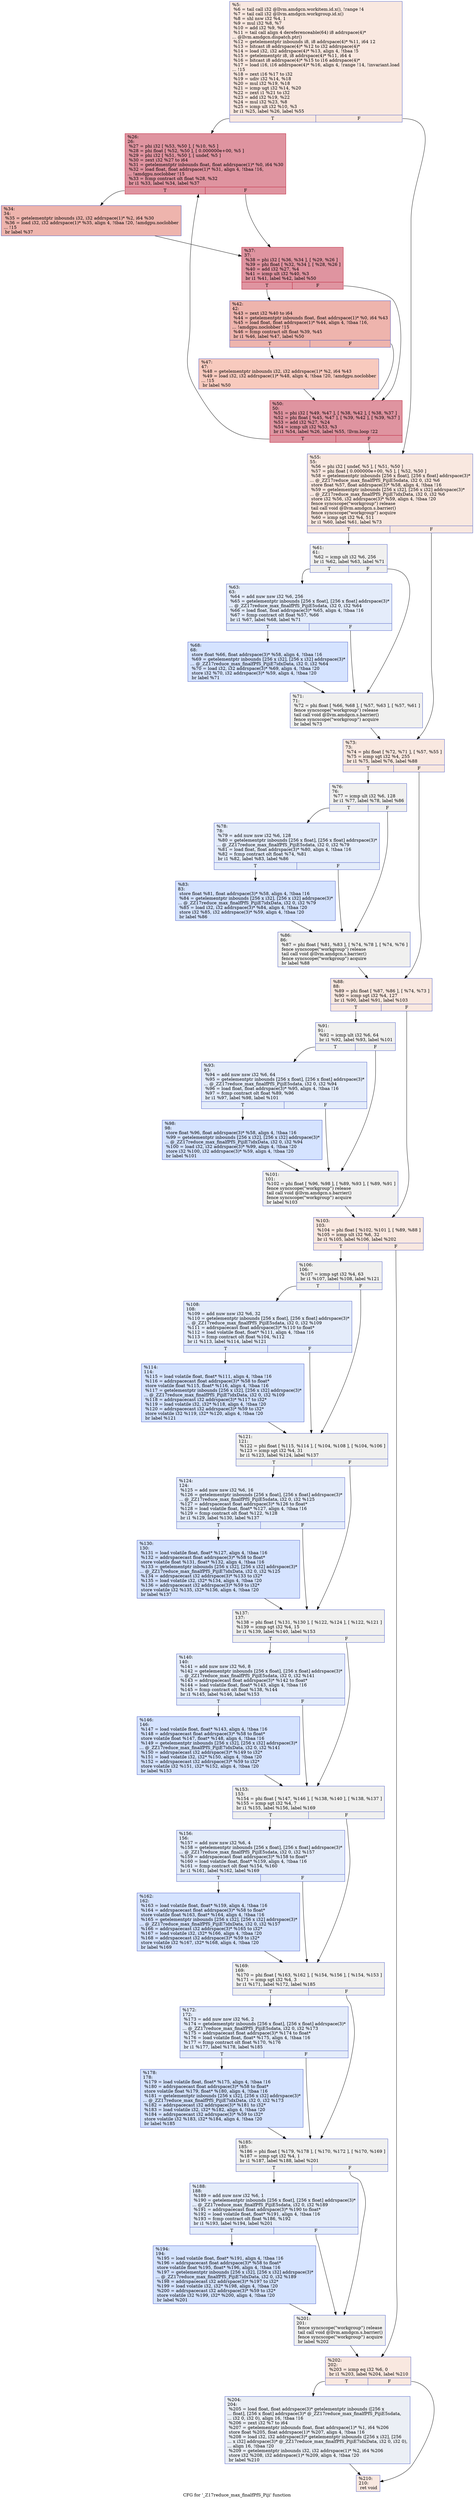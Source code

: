 digraph "CFG for '_Z17reduce_max_finalfPfS_Piji' function" {
	label="CFG for '_Z17reduce_max_finalfPfS_Piji' function";

	Node0x4671080 [shape=record,color="#3d50c3ff", style=filled, fillcolor="#f1ccb870",label="{%5:\l  %6 = tail call i32 @llvm.amdgcn.workitem.id.x(), !range !4\l  %7 = tail call i32 @llvm.amdgcn.workgroup.id.x()\l  %8 = shl nsw i32 %4, 1\l  %9 = mul i32 %8, %7\l  %10 = add i32 %9, %6\l  %11 = tail call align 4 dereferenceable(64) i8 addrspace(4)*\l... @llvm.amdgcn.dispatch.ptr()\l  %12 = getelementptr inbounds i8, i8 addrspace(4)* %11, i64 12\l  %13 = bitcast i8 addrspace(4)* %12 to i32 addrspace(4)*\l  %14 = load i32, i32 addrspace(4)* %13, align 4, !tbaa !5\l  %15 = getelementptr i8, i8 addrspace(4)* %11, i64 4\l  %16 = bitcast i8 addrspace(4)* %15 to i16 addrspace(4)*\l  %17 = load i16, i16 addrspace(4)* %16, align 4, !range !14, !invariant.load\l... !15\l  %18 = zext i16 %17 to i32\l  %19 = udiv i32 %14, %18\l  %20 = mul i32 %19, %18\l  %21 = icmp ugt i32 %14, %20\l  %22 = zext i1 %21 to i32\l  %23 = add i32 %19, %22\l  %24 = mul i32 %23, %8\l  %25 = icmp ult i32 %10, %3\l  br i1 %25, label %26, label %55\l|{<s0>T|<s1>F}}"];
	Node0x4671080:s0 -> Node0x4673700;
	Node0x4671080:s1 -> Node0x4673790;
	Node0x4673700 [shape=record,color="#b70d28ff", style=filled, fillcolor="#b70d2870",label="{%26:\l26:                                               \l  %27 = phi i32 [ %53, %50 ], [ %10, %5 ]\l  %28 = phi float [ %52, %50 ], [ 0.000000e+00, %5 ]\l  %29 = phi i32 [ %51, %50 ], [ undef, %5 ]\l  %30 = zext i32 %27 to i64\l  %31 = getelementptr inbounds float, float addrspace(1)* %0, i64 %30\l  %32 = load float, float addrspace(1)* %31, align 4, !tbaa !16,\l... !amdgpu.noclobber !15\l  %33 = fcmp contract olt float %28, %32\l  br i1 %33, label %34, label %37\l|{<s0>T|<s1>F}}"];
	Node0x4673700:s0 -> Node0x4672f10;
	Node0x4673700:s1 -> Node0x4675200;
	Node0x4672f10 [shape=record,color="#3d50c3ff", style=filled, fillcolor="#d8564670",label="{%34:\l34:                                               \l  %35 = getelementptr inbounds i32, i32 addrspace(1)* %2, i64 %30\l  %36 = load i32, i32 addrspace(1)* %35, align 4, !tbaa !20, !amdgpu.noclobber\l... !15\l  br label %37\l}"];
	Node0x4672f10 -> Node0x4675200;
	Node0x4675200 [shape=record,color="#b70d28ff", style=filled, fillcolor="#b70d2870",label="{%37:\l37:                                               \l  %38 = phi i32 [ %36, %34 ], [ %29, %26 ]\l  %39 = phi float [ %32, %34 ], [ %28, %26 ]\l  %40 = add i32 %27, %4\l  %41 = icmp ult i32 %40, %3\l  br i1 %41, label %42, label %50\l|{<s0>T|<s1>F}}"];
	Node0x4675200:s0 -> Node0x4675880;
	Node0x4675200:s1 -> Node0x46738d0;
	Node0x4675880 [shape=record,color="#3d50c3ff", style=filled, fillcolor="#d8564670",label="{%42:\l42:                                               \l  %43 = zext i32 %40 to i64\l  %44 = getelementptr inbounds float, float addrspace(1)* %0, i64 %43\l  %45 = load float, float addrspace(1)* %44, align 4, !tbaa !16,\l... !amdgpu.noclobber !15\l  %46 = fcmp contract olt float %39, %45\l  br i1 %46, label %47, label %50\l|{<s0>T|<s1>F}}"];
	Node0x4675880:s0 -> Node0x46761a0;
	Node0x4675880:s1 -> Node0x46738d0;
	Node0x46761a0 [shape=record,color="#3d50c3ff", style=filled, fillcolor="#ef886b70",label="{%47:\l47:                                               \l  %48 = getelementptr inbounds i32, i32 addrspace(1)* %2, i64 %43\l  %49 = load i32, i32 addrspace(1)* %48, align 4, !tbaa !20, !amdgpu.noclobber\l... !15\l  br label %50\l}"];
	Node0x46761a0 -> Node0x46738d0;
	Node0x46738d0 [shape=record,color="#b70d28ff", style=filled, fillcolor="#b70d2870",label="{%50:\l50:                                               \l  %51 = phi i32 [ %49, %47 ], [ %38, %42 ], [ %38, %37 ]\l  %52 = phi float [ %45, %47 ], [ %39, %42 ], [ %39, %37 ]\l  %53 = add i32 %27, %24\l  %54 = icmp ult i32 %53, %3\l  br i1 %54, label %26, label %55, !llvm.loop !22\l|{<s0>T|<s1>F}}"];
	Node0x46738d0:s0 -> Node0x4673700;
	Node0x46738d0:s1 -> Node0x4673790;
	Node0x4673790 [shape=record,color="#3d50c3ff", style=filled, fillcolor="#f1ccb870",label="{%55:\l55:                                               \l  %56 = phi i32 [ undef, %5 ], [ %51, %50 ]\l  %57 = phi float [ 0.000000e+00, %5 ], [ %52, %50 ]\l  %58 = getelementptr inbounds [256 x float], [256 x float] addrspace(3)*\l... @_ZZ17reduce_max_finalfPfS_PijiE5sdata, i32 0, i32 %6\l  store float %57, float addrspace(3)* %58, align 4, !tbaa !16\l  %59 = getelementptr inbounds [256 x i32], [256 x i32] addrspace(3)*\l... @_ZZ17reduce_max_finalfPfS_PijiE7idxData, i32 0, i32 %6\l  store i32 %56, i32 addrspace(3)* %59, align 4, !tbaa !20\l  fence syncscope(\"workgroup\") release\l  tail call void @llvm.amdgcn.s.barrier()\l  fence syncscope(\"workgroup\") acquire\l  %60 = icmp sgt i32 %4, 511\l  br i1 %60, label %61, label %73\l|{<s0>T|<s1>F}}"];
	Node0x4673790:s0 -> Node0x4677590;
	Node0x4673790:s1 -> Node0x46775e0;
	Node0x4677590 [shape=record,color="#3d50c3ff", style=filled, fillcolor="#dedcdb70",label="{%61:\l61:                                               \l  %62 = icmp ult i32 %6, 256\l  br i1 %62, label %63, label %71\l|{<s0>T|<s1>F}}"];
	Node0x4677590:s0 -> Node0x46777a0;
	Node0x4677590:s1 -> Node0x46777f0;
	Node0x46777a0 [shape=record,color="#3d50c3ff", style=filled, fillcolor="#c1d4f470",label="{%63:\l63:                                               \l  %64 = add nuw nsw i32 %6, 256\l  %65 = getelementptr inbounds [256 x float], [256 x float] addrspace(3)*\l... @_ZZ17reduce_max_finalfPfS_PijiE5sdata, i32 0, i32 %64\l  %66 = load float, float addrspace(3)* %65, align 4, !tbaa !16\l  %67 = fcmp contract olt float %57, %66\l  br i1 %67, label %68, label %71\l|{<s0>T|<s1>F}}"];
	Node0x46777a0:s0 -> Node0x4675000;
	Node0x46777a0:s1 -> Node0x46777f0;
	Node0x4675000 [shape=record,color="#3d50c3ff", style=filled, fillcolor="#a1c0ff70",label="{%68:\l68:                                               \l  store float %66, float addrspace(3)* %58, align 4, !tbaa !16\l  %69 = getelementptr inbounds [256 x i32], [256 x i32] addrspace(3)*\l... @_ZZ17reduce_max_finalfPfS_PijiE7idxData, i32 0, i32 %64\l  %70 = load i32, i32 addrspace(3)* %69, align 4, !tbaa !20\l  store i32 %70, i32 addrspace(3)* %59, align 4, !tbaa !20\l  br label %71\l}"];
	Node0x4675000 -> Node0x46777f0;
	Node0x46777f0 [shape=record,color="#3d50c3ff", style=filled, fillcolor="#dedcdb70",label="{%71:\l71:                                               \l  %72 = phi float [ %66, %68 ], [ %57, %63 ], [ %57, %61 ]\l  fence syncscope(\"workgroup\") release\l  tail call void @llvm.amdgcn.s.barrier()\l  fence syncscope(\"workgroup\") acquire\l  br label %73\l}"];
	Node0x46777f0 -> Node0x46775e0;
	Node0x46775e0 [shape=record,color="#3d50c3ff", style=filled, fillcolor="#f1ccb870",label="{%73:\l73:                                               \l  %74 = phi float [ %72, %71 ], [ %57, %55 ]\l  %75 = icmp sgt i32 %4, 255\l  br i1 %75, label %76, label %88\l|{<s0>T|<s1>F}}"];
	Node0x46775e0:s0 -> Node0x46785e0;
	Node0x46775e0:s1 -> Node0x4678630;
	Node0x46785e0 [shape=record,color="#3d50c3ff", style=filled, fillcolor="#dedcdb70",label="{%76:\l76:                                               \l  %77 = icmp ult i32 %6, 128\l  br i1 %77, label %78, label %86\l|{<s0>T|<s1>F}}"];
	Node0x46785e0:s0 -> Node0x46787c0;
	Node0x46785e0:s1 -> Node0x4678810;
	Node0x46787c0 [shape=record,color="#3d50c3ff", style=filled, fillcolor="#c1d4f470",label="{%78:\l78:                                               \l  %79 = add nuw nsw i32 %6, 128\l  %80 = getelementptr inbounds [256 x float], [256 x float] addrspace(3)*\l... @_ZZ17reduce_max_finalfPfS_PijiE5sdata, i32 0, i32 %79\l  %81 = load float, float addrspace(3)* %80, align 4, !tbaa !16\l  %82 = fcmp contract olt float %74, %81\l  br i1 %82, label %83, label %86\l|{<s0>T|<s1>F}}"];
	Node0x46787c0:s0 -> Node0x46789a0;
	Node0x46787c0:s1 -> Node0x4678810;
	Node0x46789a0 [shape=record,color="#3d50c3ff", style=filled, fillcolor="#a1c0ff70",label="{%83:\l83:                                               \l  store float %81, float addrspace(3)* %58, align 4, !tbaa !16\l  %84 = getelementptr inbounds [256 x i32], [256 x i32] addrspace(3)*\l... @_ZZ17reduce_max_finalfPfS_PijiE7idxData, i32 0, i32 %79\l  %85 = load i32, i32 addrspace(3)* %84, align 4, !tbaa !20\l  store i32 %85, i32 addrspace(3)* %59, align 4, !tbaa !20\l  br label %86\l}"];
	Node0x46789a0 -> Node0x4678810;
	Node0x4678810 [shape=record,color="#3d50c3ff", style=filled, fillcolor="#dedcdb70",label="{%86:\l86:                                               \l  %87 = phi float [ %81, %83 ], [ %74, %78 ], [ %74, %76 ]\l  fence syncscope(\"workgroup\") release\l  tail call void @llvm.amdgcn.s.barrier()\l  fence syncscope(\"workgroup\") acquire\l  br label %88\l}"];
	Node0x4678810 -> Node0x4678630;
	Node0x4678630 [shape=record,color="#3d50c3ff", style=filled, fillcolor="#f1ccb870",label="{%88:\l88:                                               \l  %89 = phi float [ %87, %86 ], [ %74, %73 ]\l  %90 = icmp sgt i32 %4, 127\l  br i1 %90, label %91, label %103\l|{<s0>T|<s1>F}}"];
	Node0x4678630:s0 -> Node0x4679340;
	Node0x4678630:s1 -> Node0x4679390;
	Node0x4679340 [shape=record,color="#3d50c3ff", style=filled, fillcolor="#dedcdb70",label="{%91:\l91:                                               \l  %92 = icmp ult i32 %6, 64\l  br i1 %92, label %93, label %101\l|{<s0>T|<s1>F}}"];
	Node0x4679340:s0 -> Node0x4679550;
	Node0x4679340:s1 -> Node0x46795a0;
	Node0x4679550 [shape=record,color="#3d50c3ff", style=filled, fillcolor="#c1d4f470",label="{%93:\l93:                                               \l  %94 = add nuw nsw i32 %6, 64\l  %95 = getelementptr inbounds [256 x float], [256 x float] addrspace(3)*\l... @_ZZ17reduce_max_finalfPfS_PijiE5sdata, i32 0, i32 %94\l  %96 = load float, float addrspace(3)* %95, align 4, !tbaa !16\l  %97 = fcmp contract olt float %89, %96\l  br i1 %97, label %98, label %101\l|{<s0>T|<s1>F}}"];
	Node0x4679550:s0 -> Node0x4679730;
	Node0x4679550:s1 -> Node0x46795a0;
	Node0x4679730 [shape=record,color="#3d50c3ff", style=filled, fillcolor="#a1c0ff70",label="{%98:\l98:                                               \l  store float %96, float addrspace(3)* %58, align 4, !tbaa !16\l  %99 = getelementptr inbounds [256 x i32], [256 x i32] addrspace(3)*\l... @_ZZ17reduce_max_finalfPfS_PijiE7idxData, i32 0, i32 %94\l  %100 = load i32, i32 addrspace(3)* %99, align 4, !tbaa !20\l  store i32 %100, i32 addrspace(3)* %59, align 4, !tbaa !20\l  br label %101\l}"];
	Node0x4679730 -> Node0x46795a0;
	Node0x46795a0 [shape=record,color="#3d50c3ff", style=filled, fillcolor="#dedcdb70",label="{%101:\l101:                                              \l  %102 = phi float [ %96, %98 ], [ %89, %93 ], [ %89, %91 ]\l  fence syncscope(\"workgroup\") release\l  tail call void @llvm.amdgcn.s.barrier()\l  fence syncscope(\"workgroup\") acquire\l  br label %103\l}"];
	Node0x46795a0 -> Node0x4679390;
	Node0x4679390 [shape=record,color="#3d50c3ff", style=filled, fillcolor="#f1ccb870",label="{%103:\l103:                                              \l  %104 = phi float [ %102, %101 ], [ %89, %88 ]\l  %105 = icmp ult i32 %6, 32\l  br i1 %105, label %106, label %202\l|{<s0>T|<s1>F}}"];
	Node0x4679390:s0 -> Node0x467a0d0;
	Node0x4679390:s1 -> Node0x467a120;
	Node0x467a0d0 [shape=record,color="#3d50c3ff", style=filled, fillcolor="#dedcdb70",label="{%106:\l106:                                              \l  %107 = icmp sgt i32 %4, 63\l  br i1 %107, label %108, label %121\l|{<s0>T|<s1>F}}"];
	Node0x467a0d0:s0 -> Node0x467a2e0;
	Node0x467a0d0:s1 -> Node0x467a330;
	Node0x467a2e0 [shape=record,color="#3d50c3ff", style=filled, fillcolor="#c1d4f470",label="{%108:\l108:                                              \l  %109 = add nuw nsw i32 %6, 32\l  %110 = getelementptr inbounds [256 x float], [256 x float] addrspace(3)*\l... @_ZZ17reduce_max_finalfPfS_PijiE5sdata, i32 0, i32 %109\l  %111 = addrspacecast float addrspace(3)* %110 to float*\l  %112 = load volatile float, float* %111, align 4, !tbaa !16\l  %113 = fcmp contract olt float %104, %112\l  br i1 %113, label %114, label %121\l|{<s0>T|<s1>F}}"];
	Node0x467a2e0:s0 -> Node0x467a4c0;
	Node0x467a2e0:s1 -> Node0x467a330;
	Node0x467a4c0 [shape=record,color="#3d50c3ff", style=filled, fillcolor="#a1c0ff70",label="{%114:\l114:                                              \l  %115 = load volatile float, float* %111, align 4, !tbaa !16\l  %116 = addrspacecast float addrspace(3)* %58 to float*\l  store volatile float %115, float* %116, align 4, !tbaa !16\l  %117 = getelementptr inbounds [256 x i32], [256 x i32] addrspace(3)*\l... @_ZZ17reduce_max_finalfPfS_PijiE7idxData, i32 0, i32 %109\l  %118 = addrspacecast i32 addrspace(3)* %117 to i32*\l  %119 = load volatile i32, i32* %118, align 4, !tbaa !20\l  %120 = addrspacecast i32 addrspace(3)* %59 to i32*\l  store volatile i32 %119, i32* %120, align 4, !tbaa !20\l  br label %121\l}"];
	Node0x467a4c0 -> Node0x467a330;
	Node0x467a330 [shape=record,color="#3d50c3ff", style=filled, fillcolor="#dedcdb70",label="{%121:\l121:                                              \l  %122 = phi float [ %115, %114 ], [ %104, %108 ], [ %104, %106 ]\l  %123 = icmp sgt i32 %4, 31\l  br i1 %123, label %124, label %137\l|{<s0>T|<s1>F}}"];
	Node0x467a330:s0 -> Node0x467ae00;
	Node0x467a330:s1 -> Node0x467ae50;
	Node0x467ae00 [shape=record,color="#3d50c3ff", style=filled, fillcolor="#c1d4f470",label="{%124:\l124:                                              \l  %125 = add nuw nsw i32 %6, 16\l  %126 = getelementptr inbounds [256 x float], [256 x float] addrspace(3)*\l... @_ZZ17reduce_max_finalfPfS_PijiE5sdata, i32 0, i32 %125\l  %127 = addrspacecast float addrspace(3)* %126 to float*\l  %128 = load volatile float, float* %127, align 4, !tbaa !16\l  %129 = fcmp contract olt float %122, %128\l  br i1 %129, label %130, label %137\l|{<s0>T|<s1>F}}"];
	Node0x467ae00:s0 -> Node0x467b010;
	Node0x467ae00:s1 -> Node0x467ae50;
	Node0x467b010 [shape=record,color="#3d50c3ff", style=filled, fillcolor="#a1c0ff70",label="{%130:\l130:                                              \l  %131 = load volatile float, float* %127, align 4, !tbaa !16\l  %132 = addrspacecast float addrspace(3)* %58 to float*\l  store volatile float %131, float* %132, align 4, !tbaa !16\l  %133 = getelementptr inbounds [256 x i32], [256 x i32] addrspace(3)*\l... @_ZZ17reduce_max_finalfPfS_PijiE7idxData, i32 0, i32 %125\l  %134 = addrspacecast i32 addrspace(3)* %133 to i32*\l  %135 = load volatile i32, i32* %134, align 4, !tbaa !20\l  %136 = addrspacecast i32 addrspace(3)* %59 to i32*\l  store volatile i32 %135, i32* %136, align 4, !tbaa !20\l  br label %137\l}"];
	Node0x467b010 -> Node0x467ae50;
	Node0x467ae50 [shape=record,color="#3d50c3ff", style=filled, fillcolor="#dedcdb70",label="{%137:\l137:                                              \l  %138 = phi float [ %131, %130 ], [ %122, %124 ], [ %122, %121 ]\l  %139 = icmp sgt i32 %4, 15\l  br i1 %139, label %140, label %153\l|{<s0>T|<s1>F}}"];
	Node0x467ae50:s0 -> Node0x467bd70;
	Node0x467ae50:s1 -> Node0x467bdc0;
	Node0x467bd70 [shape=record,color="#3d50c3ff", style=filled, fillcolor="#c1d4f470",label="{%140:\l140:                                              \l  %141 = add nuw nsw i32 %6, 8\l  %142 = getelementptr inbounds [256 x float], [256 x float] addrspace(3)*\l... @_ZZ17reduce_max_finalfPfS_PijiE5sdata, i32 0, i32 %141\l  %143 = addrspacecast float addrspace(3)* %142 to float*\l  %144 = load volatile float, float* %143, align 4, !tbaa !16\l  %145 = fcmp contract olt float %138, %144\l  br i1 %145, label %146, label %153\l|{<s0>T|<s1>F}}"];
	Node0x467bd70:s0 -> Node0x467bf80;
	Node0x467bd70:s1 -> Node0x467bdc0;
	Node0x467bf80 [shape=record,color="#3d50c3ff", style=filled, fillcolor="#a1c0ff70",label="{%146:\l146:                                              \l  %147 = load volatile float, float* %143, align 4, !tbaa !16\l  %148 = addrspacecast float addrspace(3)* %58 to float*\l  store volatile float %147, float* %148, align 4, !tbaa !16\l  %149 = getelementptr inbounds [256 x i32], [256 x i32] addrspace(3)*\l... @_ZZ17reduce_max_finalfPfS_PijiE7idxData, i32 0, i32 %141\l  %150 = addrspacecast i32 addrspace(3)* %149 to i32*\l  %151 = load volatile i32, i32* %150, align 4, !tbaa !20\l  %152 = addrspacecast i32 addrspace(3)* %59 to i32*\l  store volatile i32 %151, i32* %152, align 4, !tbaa !20\l  br label %153\l}"];
	Node0x467bf80 -> Node0x467bdc0;
	Node0x467bdc0 [shape=record,color="#3d50c3ff", style=filled, fillcolor="#dedcdb70",label="{%153:\l153:                                              \l  %154 = phi float [ %147, %146 ], [ %138, %140 ], [ %138, %137 ]\l  %155 = icmp sgt i32 %4, 7\l  br i1 %155, label %156, label %169\l|{<s0>T|<s1>F}}"];
	Node0x467bdc0:s0 -> Node0x467c8c0;
	Node0x467bdc0:s1 -> Node0x467c910;
	Node0x467c8c0 [shape=record,color="#3d50c3ff", style=filled, fillcolor="#c1d4f470",label="{%156:\l156:                                              \l  %157 = add nuw nsw i32 %6, 4\l  %158 = getelementptr inbounds [256 x float], [256 x float] addrspace(3)*\l... @_ZZ17reduce_max_finalfPfS_PijiE5sdata, i32 0, i32 %157\l  %159 = addrspacecast float addrspace(3)* %158 to float*\l  %160 = load volatile float, float* %159, align 4, !tbaa !16\l  %161 = fcmp contract olt float %154, %160\l  br i1 %161, label %162, label %169\l|{<s0>T|<s1>F}}"];
	Node0x467c8c0:s0 -> Node0x467cad0;
	Node0x467c8c0:s1 -> Node0x467c910;
	Node0x467cad0 [shape=record,color="#3d50c3ff", style=filled, fillcolor="#a1c0ff70",label="{%162:\l162:                                              \l  %163 = load volatile float, float* %159, align 4, !tbaa !16\l  %164 = addrspacecast float addrspace(3)* %58 to float*\l  store volatile float %163, float* %164, align 4, !tbaa !16\l  %165 = getelementptr inbounds [256 x i32], [256 x i32] addrspace(3)*\l... @_ZZ17reduce_max_finalfPfS_PijiE7idxData, i32 0, i32 %157\l  %166 = addrspacecast i32 addrspace(3)* %165 to i32*\l  %167 = load volatile i32, i32* %166, align 4, !tbaa !20\l  %168 = addrspacecast i32 addrspace(3)* %59 to i32*\l  store volatile i32 %167, i32* %168, align 4, !tbaa !20\l  br label %169\l}"];
	Node0x467cad0 -> Node0x467c910;
	Node0x467c910 [shape=record,color="#3d50c3ff", style=filled, fillcolor="#dedcdb70",label="{%169:\l169:                                              \l  %170 = phi float [ %163, %162 ], [ %154, %156 ], [ %154, %153 ]\l  %171 = icmp sgt i32 %4, 3\l  br i1 %171, label %172, label %185\l|{<s0>T|<s1>F}}"];
	Node0x467c910:s0 -> Node0x467d410;
	Node0x467c910:s1 -> Node0x467d460;
	Node0x467d410 [shape=record,color="#3d50c3ff", style=filled, fillcolor="#c1d4f470",label="{%172:\l172:                                              \l  %173 = add nuw nsw i32 %6, 2\l  %174 = getelementptr inbounds [256 x float], [256 x float] addrspace(3)*\l... @_ZZ17reduce_max_finalfPfS_PijiE5sdata, i32 0, i32 %173\l  %175 = addrspacecast float addrspace(3)* %174 to float*\l  %176 = load volatile float, float* %175, align 4, !tbaa !16\l  %177 = fcmp contract olt float %170, %176\l  br i1 %177, label %178, label %185\l|{<s0>T|<s1>F}}"];
	Node0x467d410:s0 -> Node0x467d620;
	Node0x467d410:s1 -> Node0x467d460;
	Node0x467d620 [shape=record,color="#3d50c3ff", style=filled, fillcolor="#a1c0ff70",label="{%178:\l178:                                              \l  %179 = load volatile float, float* %175, align 4, !tbaa !16\l  %180 = addrspacecast float addrspace(3)* %58 to float*\l  store volatile float %179, float* %180, align 4, !tbaa !16\l  %181 = getelementptr inbounds [256 x i32], [256 x i32] addrspace(3)*\l... @_ZZ17reduce_max_finalfPfS_PijiE7idxData, i32 0, i32 %173\l  %182 = addrspacecast i32 addrspace(3)* %181 to i32*\l  %183 = load volatile i32, i32* %182, align 4, !tbaa !20\l  %184 = addrspacecast i32 addrspace(3)* %59 to i32*\l  store volatile i32 %183, i32* %184, align 4, !tbaa !20\l  br label %185\l}"];
	Node0x467d620 -> Node0x467d460;
	Node0x467d460 [shape=record,color="#3d50c3ff", style=filled, fillcolor="#dedcdb70",label="{%185:\l185:                                              \l  %186 = phi float [ %179, %178 ], [ %170, %172 ], [ %170, %169 ]\l  %187 = icmp sgt i32 %4, 1\l  br i1 %187, label %188, label %201\l|{<s0>T|<s1>F}}"];
	Node0x467d460:s0 -> Node0x467df60;
	Node0x467d460:s1 -> Node0x467dfb0;
	Node0x467df60 [shape=record,color="#3d50c3ff", style=filled, fillcolor="#c1d4f470",label="{%188:\l188:                                              \l  %189 = add nuw nsw i32 %6, 1\l  %190 = getelementptr inbounds [256 x float], [256 x float] addrspace(3)*\l... @_ZZ17reduce_max_finalfPfS_PijiE5sdata, i32 0, i32 %189\l  %191 = addrspacecast float addrspace(3)* %190 to float*\l  %192 = load volatile float, float* %191, align 4, !tbaa !16\l  %193 = fcmp contract olt float %186, %192\l  br i1 %193, label %194, label %201\l|{<s0>T|<s1>F}}"];
	Node0x467df60:s0 -> Node0x467e140;
	Node0x467df60:s1 -> Node0x467dfb0;
	Node0x467e140 [shape=record,color="#3d50c3ff", style=filled, fillcolor="#a1c0ff70",label="{%194:\l194:                                              \l  %195 = load volatile float, float* %191, align 4, !tbaa !16\l  %196 = addrspacecast float addrspace(3)* %58 to float*\l  store volatile float %195, float* %196, align 4, !tbaa !16\l  %197 = getelementptr inbounds [256 x i32], [256 x i32] addrspace(3)*\l... @_ZZ17reduce_max_finalfPfS_PijiE7idxData, i32 0, i32 %189\l  %198 = addrspacecast i32 addrspace(3)* %197 to i32*\l  %199 = load volatile i32, i32* %198, align 4, !tbaa !20\l  %200 = addrspacecast i32 addrspace(3)* %59 to i32*\l  store volatile i32 %199, i32* %200, align 4, !tbaa !20\l  br label %201\l}"];
	Node0x467e140 -> Node0x467dfb0;
	Node0x467dfb0 [shape=record,color="#3d50c3ff", style=filled, fillcolor="#dedcdb70",label="{%201:\l201:                                              \l  fence syncscope(\"workgroup\") release\l  tail call void @llvm.amdgcn.s.barrier()\l  fence syncscope(\"workgroup\") acquire\l  br label %202\l}"];
	Node0x467dfb0 -> Node0x467a120;
	Node0x467a120 [shape=record,color="#3d50c3ff", style=filled, fillcolor="#f1ccb870",label="{%202:\l202:                                              \l  %203 = icmp eq i32 %6, 0\l  br i1 %203, label %204, label %210\l|{<s0>T|<s1>F}}"];
	Node0x467a120:s0 -> Node0x4671c00;
	Node0x467a120:s1 -> Node0x4671c50;
	Node0x4671c00 [shape=record,color="#3d50c3ff", style=filled, fillcolor="#d1dae970",label="{%204:\l204:                                              \l  %205 = load float, float addrspace(3)* getelementptr inbounds ([256 x\l... float], [256 x float] addrspace(3)* @_ZZ17reduce_max_finalfPfS_PijiE5sdata,\l... i32 0, i32 0), align 16, !tbaa !16\l  %206 = zext i32 %7 to i64\l  %207 = getelementptr inbounds float, float addrspace(1)* %1, i64 %206\l  store float %205, float addrspace(1)* %207, align 4, !tbaa !16\l  %208 = load i32, i32 addrspace(3)* getelementptr inbounds ([256 x i32], [256\l... x i32] addrspace(3)* @_ZZ17reduce_max_finalfPfS_PijiE7idxData, i32 0, i32 0),\l... align 16, !tbaa !20\l  %209 = getelementptr inbounds i32, i32 addrspace(1)* %2, i64 %206\l  store i32 %208, i32 addrspace(1)* %209, align 4, !tbaa !20\l  br label %210\l}"];
	Node0x4671c00 -> Node0x4671c50;
	Node0x4671c50 [shape=record,color="#3d50c3ff", style=filled, fillcolor="#f1ccb870",label="{%210:\l210:                                              \l  ret void\l}"];
}
